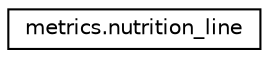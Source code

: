 digraph "Graphical Class Hierarchy"
{
 // LATEX_PDF_SIZE
  edge [fontname="Helvetica",fontsize="10",labelfontname="Helvetica",labelfontsize="10"];
  node [fontname="Helvetica",fontsize="10",shape=record];
  rankdir="LR";
  Node0 [label="metrics.nutrition_line",height=0.2,width=0.4,color="black", fillcolor="white", style="filled",URL="$classmetrics_1_1nutrition__line.html",tooltip=" "];
}
